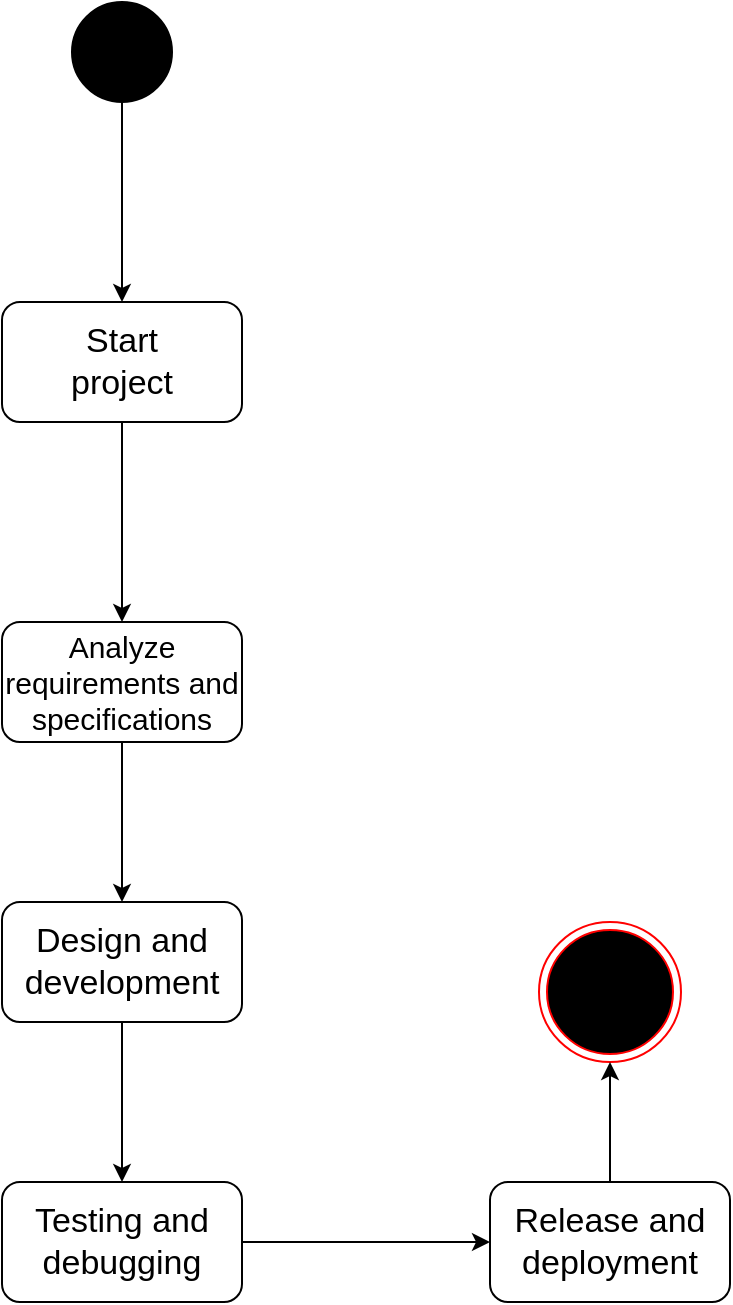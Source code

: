 <mxfile version="21.2.3" type="google">
  <diagram name="Страница 1" id="wRdMKkH7yuCJ4kX5_CpA">
    <mxGraphModel grid="1" page="1" gridSize="10" guides="1" tooltips="1" connect="1" arrows="1" fold="1" pageScale="1" pageWidth="827" pageHeight="1169" math="0" shadow="0">
      <root>
        <mxCell id="0" />
        <mxCell id="1" parent="0" />
        <mxCell id="Y_t2E8-iaKZ9QHONpo6F-1" value="" style="rounded=1;whiteSpace=wrap;html=1;" vertex="1" parent="1">
          <mxGeometry x="170" y="60" width="120" height="60" as="geometry" />
        </mxCell>
        <mxCell id="Y_t2E8-iaKZ9QHONpo6F-2" value="&lt;div style=&quot;font-size: 17px;&quot;&gt;Start project&lt;/div&gt;" style="text;html=1;strokeColor=none;fillColor=none;align=center;verticalAlign=middle;whiteSpace=wrap;rounded=0;fontSize=17;" vertex="1" parent="1">
          <mxGeometry x="200" y="75" width="60" height="30" as="geometry" />
        </mxCell>
        <mxCell id="Y_t2E8-iaKZ9QHONpo6F-3" value="" style="ellipse;whiteSpace=wrap;html=1;aspect=fixed;fillColor=#000000;" vertex="1" parent="1">
          <mxGeometry x="205" y="-90" width="50" height="50" as="geometry" />
        </mxCell>
        <mxCell id="Y_t2E8-iaKZ9QHONpo6F-4" value="" style="endArrow=classic;html=1;rounded=0;exitX=0.5;exitY=1;exitDx=0;exitDy=0;entryX=0.5;entryY=0;entryDx=0;entryDy=0;" edge="1" parent="1" source="Y_t2E8-iaKZ9QHONpo6F-3" target="Y_t2E8-iaKZ9QHONpo6F-1">
          <mxGeometry width="50" height="50" relative="1" as="geometry">
            <mxPoint x="390" y="260" as="sourcePoint" />
            <mxPoint x="440" y="210" as="targetPoint" />
          </mxGeometry>
        </mxCell>
        <mxCell id="Y_t2E8-iaKZ9QHONpo6F-5" value="&lt;font style=&quot;font-size: 15px;&quot;&gt;Analyze requirements and specifications&lt;br&gt;&lt;/font&gt;" style="rounded=1;whiteSpace=wrap;html=1;" vertex="1" parent="1">
          <mxGeometry x="170" y="220" width="120" height="60" as="geometry" />
        </mxCell>
        <mxCell id="Y_t2E8-iaKZ9QHONpo6F-6" value="" style="endArrow=classic;html=1;rounded=0;exitX=0.5;exitY=1;exitDx=0;exitDy=0;entryX=0.5;entryY=0;entryDx=0;entryDy=0;" edge="1" parent="1" source="Y_t2E8-iaKZ9QHONpo6F-1" target="Y_t2E8-iaKZ9QHONpo6F-5">
          <mxGeometry width="50" height="50" relative="1" as="geometry">
            <mxPoint x="240" y="-30" as="sourcePoint" />
            <mxPoint x="240" y="70" as="targetPoint" />
          </mxGeometry>
        </mxCell>
        <mxCell id="Y_t2E8-iaKZ9QHONpo6F-7" value="&lt;font style=&quot;font-size: 17px;&quot;&gt;Design and development&lt;br&gt;&lt;/font&gt;" style="rounded=1;whiteSpace=wrap;html=1;" vertex="1" parent="1">
          <mxGeometry x="170" y="360" width="120" height="60" as="geometry" />
        </mxCell>
        <mxCell id="Y_t2E8-iaKZ9QHONpo6F-8" value="" style="endArrow=classic;html=1;rounded=0;exitX=0.5;exitY=1;exitDx=0;exitDy=0;entryX=0.5;entryY=0;entryDx=0;entryDy=0;" edge="1" parent="1" source="Y_t2E8-iaKZ9QHONpo6F-5" target="Y_t2E8-iaKZ9QHONpo6F-7">
          <mxGeometry width="50" height="50" relative="1" as="geometry">
            <mxPoint x="240" y="130" as="sourcePoint" />
            <mxPoint x="240" y="230" as="targetPoint" />
          </mxGeometry>
        </mxCell>
        <mxCell id="Y_t2E8-iaKZ9QHONpo6F-9" value="&lt;font style=&quot;font-size: 17px;&quot;&gt;Testing and debugging&lt;/font&gt;" style="rounded=1;whiteSpace=wrap;html=1;" vertex="1" parent="1">
          <mxGeometry x="170" y="500" width="120" height="60" as="geometry" />
        </mxCell>
        <mxCell id="Y_t2E8-iaKZ9QHONpo6F-10" value="" style="endArrow=classic;html=1;rounded=0;exitX=0.5;exitY=1;exitDx=0;exitDy=0;entryX=0.5;entryY=0;entryDx=0;entryDy=0;" edge="1" parent="1" source="Y_t2E8-iaKZ9QHONpo6F-7" target="Y_t2E8-iaKZ9QHONpo6F-9">
          <mxGeometry width="50" height="50" relative="1" as="geometry">
            <mxPoint x="240" y="290" as="sourcePoint" />
            <mxPoint x="240" y="370" as="targetPoint" />
          </mxGeometry>
        </mxCell>
        <mxCell id="Y_t2E8-iaKZ9QHONpo6F-11" value="&lt;font style=&quot;font-size: 17px;&quot;&gt;Release and deployment&lt;br&gt;&lt;/font&gt;" style="rounded=1;whiteSpace=wrap;html=1;" vertex="1" parent="1">
          <mxGeometry x="414" y="500" width="120" height="60" as="geometry" />
        </mxCell>
        <mxCell id="Y_t2E8-iaKZ9QHONpo6F-12" value="" style="endArrow=classic;html=1;rounded=0;exitX=1;exitY=0.5;exitDx=0;exitDy=0;entryX=0;entryY=0.5;entryDx=0;entryDy=0;" edge="1" parent="1" source="Y_t2E8-iaKZ9QHONpo6F-9" target="Y_t2E8-iaKZ9QHONpo6F-11">
          <mxGeometry width="50" height="50" relative="1" as="geometry">
            <mxPoint x="390" y="430" as="sourcePoint" />
            <mxPoint x="440" y="380" as="targetPoint" />
          </mxGeometry>
        </mxCell>
        <mxCell id="Y_t2E8-iaKZ9QHONpo6F-13" value="" style="ellipse;html=1;shape=endState;fillColor=#000000;strokeColor=#ff0000;" vertex="1" parent="1">
          <mxGeometry x="438.5" y="370" width="71" height="70" as="geometry" />
        </mxCell>
        <mxCell id="Y_t2E8-iaKZ9QHONpo6F-14" value="" style="endArrow=classic;html=1;rounded=0;exitX=0.5;exitY=0;exitDx=0;exitDy=0;entryX=0.5;entryY=1;entryDx=0;entryDy=0;" edge="1" parent="1" source="Y_t2E8-iaKZ9QHONpo6F-11" target="Y_t2E8-iaKZ9QHONpo6F-13">
          <mxGeometry width="50" height="50" relative="1" as="geometry">
            <mxPoint x="390" y="430" as="sourcePoint" />
            <mxPoint x="440" y="380" as="targetPoint" />
          </mxGeometry>
        </mxCell>
      </root>
    </mxGraphModel>
  </diagram>
</mxfile>
